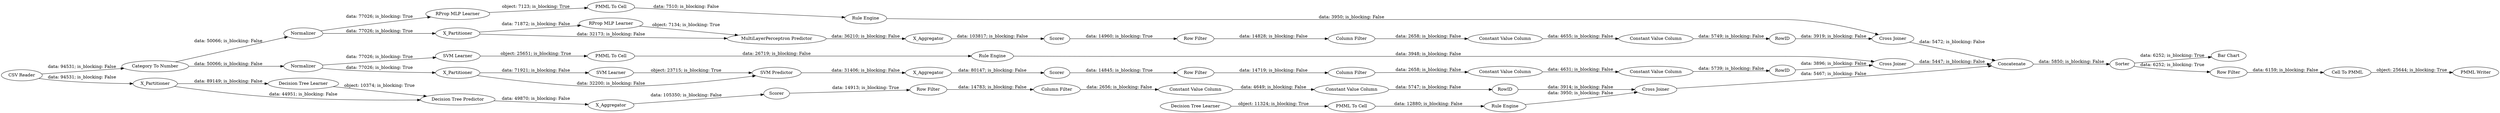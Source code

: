 digraph {
	"6062296398509054447_38" [label="Cross Joiner"]
	"-5084731274801653569_293" [label=RowID]
	"-759340083698529481_292" [label="Constant Value Column"]
	"-5084731274801653569_9" [label="Row Filter"]
	"-1492376385137068516_39" [label=Normalizer]
	"-759340083698529481_290" [label="Constant Value Column"]
	"1880744910040037129_33" [label="Decision Tree Learner"]
	"-1887727980474136826_7" [label=X_Aggregator]
	"-1492376385137068516_31" [label="RProp MLP Learner"]
	"1218159670859229474_59" [label="Bar Chart"]
	"-1887727980474136826_41" [label=Scorer]
	"1218159670859229474_53" [label="Row Filter"]
	"-5084731274801653569_294" [label="Column Filter"]
	"8321715191783251957_33" [label="SVM Learner"]
	"1218159670859229474_62" [label="CSV Reader"]
	"6062296398509054447_39" [label=Scorer]
	"599173020437313450_290" [label="Constant Value Column"]
	"-5084731274801653569_290" [label="Constant Value Column"]
	"7429056866870970992_22" [label="PMML To Cell"]
	"-1492376385137068516_7" [label=X_Aggregator]
	"599173020437313450_9" [label="Row Filter"]
	"1218159670859229474_54" [label="Cell To PMML"]
	"6062296398509054447_7" [label=X_Aggregator]
	"1218159670859229474_60" [label=Concatenate]
	"-759340083698529481_293" [label=RowID]
	"599173020437313450_294" [label="Column Filter"]
	"-1492376385137068516_40" [label=Scorer]
	"7429056866870970992_35" [label="RProp MLP Learner"]
	"8321715191783251957_35" [label="Rule Engine"]
	"-1887727980474136826_31" [label="SVM Learner"]
	"-1492376385137068516_2" [label=X_Partitioner]
	"8321715191783251957_34" [label="PMML To Cell"]
	"1880744910040037129_28" [label="PMML To Cell"]
	"1218159670859229474_58" [label="Category To Number"]
	"599173020437313450_292" [label="Constant Value Column"]
	"-5084731274801653569_292" [label="Constant Value Column"]
	"-759340083698529481_9" [label="Row Filter"]
	"7429056866870970992_34" [label="Rule Engine"]
	"1218159670859229474_52" [label=Sorter]
	"6062296398509054447_31" [label="Decision Tree Learner"]
	"1880744910040037129_34" [label="Rule Engine"]
	"-1492376385137068516_38" [label="Cross Joiner"]
	"6062296398509054447_2" [label=X_Partitioner]
	"-1887727980474136826_32" [label="SVM Predictor"]
	"1218159670859229474_61" [label="PMML Writer"]
	"-1887727980474136826_39" [label="Cross Joiner"]
	"-1887727980474136826_40" [label=Normalizer]
	"6062296398509054447_32" [label="Decision Tree Predictor"]
	"-759340083698529481_294" [label="Column Filter"]
	"-1492376385137068516_32" [label="MultiLayerPerceptron Predictor"]
	"599173020437313450_293" [label=RowID]
	"-1887727980474136826_2" [label=X_Partitioner]
	"8321715191783251957_35" -> "-1887727980474136826_39" [label="data: 3948; is_blocking: False"]
	"-1887727980474136826_41" -> "599173020437313450_9" [label="data: 14845; is_blocking: True"]
	"6062296398509054447_38" -> "1218159670859229474_60" [label="data: 5467; is_blocking: False"]
	"-1887727980474136826_39" -> "1218159670859229474_60" [label="data: 5447; is_blocking: False"]
	"1218159670859229474_58" -> "-1887727980474136826_40" [label="data: 50066; is_blocking: False"]
	"1218159670859229474_60" -> "1218159670859229474_52" [label="data: 5850; is_blocking: False"]
	"-1887727980474136826_7" -> "-1887727980474136826_41" [label="data: 80147; is_blocking: False"]
	"-759340083698529481_292" -> "-759340083698529481_293" [label="data: 5749; is_blocking: False"]
	"-1492376385137068516_32" -> "-1492376385137068516_7" [label="data: 36210; is_blocking: False"]
	"-1887727980474136826_2" -> "-1887727980474136826_32" [label="data: 32200; is_blocking: False"]
	"599173020437313450_292" -> "599173020437313450_293" [label="data: 5739; is_blocking: False"]
	"1218159670859229474_62" -> "6062296398509054447_2" [label="data: 94531; is_blocking: False"]
	"-5084731274801653569_292" -> "-5084731274801653569_293" [label="data: 5747; is_blocking: False"]
	"-759340083698529481_293" -> "-1492376385137068516_38" [label="data: 3919; is_blocking: False"]
	"7429056866870970992_22" -> "7429056866870970992_34" [label="data: 7510; is_blocking: False"]
	"-1492376385137068516_39" -> "-1492376385137068516_2" [label="data: 77026; is_blocking: True"]
	"6062296398509054447_7" -> "6062296398509054447_39" [label="data: 105350; is_blocking: False"]
	"-759340083698529481_294" -> "-759340083698529481_290" [label="data: 2658; is_blocking: False"]
	"8321715191783251957_34" -> "8321715191783251957_35" [label="data: 26719; is_blocking: False"]
	"-1887727980474136826_31" -> "-1887727980474136826_32" [label="object: 23715; is_blocking: True"]
	"1218159670859229474_52" -> "1218159670859229474_53" [label="data: 6252; is_blocking: True"]
	"8321715191783251957_33" -> "8321715191783251957_34" [label="object: 25651; is_blocking: True"]
	"6062296398509054447_39" -> "-5084731274801653569_9" [label="data: 14913; is_blocking: True"]
	"-1492376385137068516_7" -> "-1492376385137068516_40" [label="data: 103817; is_blocking: False"]
	"-759340083698529481_290" -> "-759340083698529481_292" [label="data: 4655; is_blocking: False"]
	"1880744910040037129_28" -> "1880744910040037129_34" [label="data: 12880; is_blocking: False"]
	"6062296398509054447_2" -> "6062296398509054447_31" [label="data: 89149; is_blocking: False"]
	"-5084731274801653569_293" -> "6062296398509054447_38" [label="data: 3914; is_blocking: False"]
	"-1492376385137068516_31" -> "-1492376385137068516_32" [label="object: 7134; is_blocking: True"]
	"7429056866870970992_34" -> "-1492376385137068516_38" [label="data: 3950; is_blocking: False"]
	"-1887727980474136826_40" -> "8321715191783251957_33" [label="data: 77026; is_blocking: True"]
	"6062296398509054447_31" -> "6062296398509054447_32" [label="object: 10374; is_blocking: True"]
	"-1492376385137068516_38" -> "1218159670859229474_60" [label="data: 5472; is_blocking: False"]
	"-5084731274801653569_294" -> "-5084731274801653569_290" [label="data: 2656; is_blocking: False"]
	"1880744910040037129_33" -> "1880744910040037129_28" [label="object: 11324; is_blocking: True"]
	"-759340083698529481_9" -> "-759340083698529481_294" [label="data: 14828; is_blocking: False"]
	"-1492376385137068516_40" -> "-759340083698529481_9" [label="data: 14960; is_blocking: True"]
	"599173020437313450_9" -> "599173020437313450_294" [label="data: 14719; is_blocking: False"]
	"599173020437313450_293" -> "-1887727980474136826_39" [label="data: 3896; is_blocking: False"]
	"-5084731274801653569_9" -> "-5084731274801653569_294" [label="data: 14783; is_blocking: False"]
	"-1887727980474136826_40" -> "-1887727980474136826_2" [label="data: 77026; is_blocking: True"]
	"1880744910040037129_34" -> "6062296398509054447_38" [label="data: 3950; is_blocking: False"]
	"599173020437313450_290" -> "599173020437313450_292" [label="data: 4631; is_blocking: False"]
	"1218159670859229474_54" -> "1218159670859229474_61" [label="object: 25644; is_blocking: True"]
	"-1492376385137068516_39" -> "7429056866870970992_35" [label="data: 77026; is_blocking: True"]
	"6062296398509054447_32" -> "6062296398509054447_7" [label="data: 49870; is_blocking: False"]
	"-1887727980474136826_2" -> "-1887727980474136826_31" [label="data: 71921; is_blocking: False"]
	"1218159670859229474_53" -> "1218159670859229474_54" [label="data: 6159; is_blocking: False"]
	"7429056866870970992_35" -> "7429056866870970992_22" [label="object: 7123; is_blocking: True"]
	"1218159670859229474_52" -> "1218159670859229474_59" [label="data: 6252; is_blocking: True"]
	"-1492376385137068516_2" -> "-1492376385137068516_32" [label="data: 32173; is_blocking: False"]
	"1218159670859229474_62" -> "1218159670859229474_58" [label="data: 94531; is_blocking: False"]
	"599173020437313450_294" -> "599173020437313450_290" [label="data: 2658; is_blocking: False"]
	"-5084731274801653569_290" -> "-5084731274801653569_292" [label="data: 4649; is_blocking: False"]
	"6062296398509054447_2" -> "6062296398509054447_32" [label="data: 44951; is_blocking: False"]
	"1218159670859229474_58" -> "-1492376385137068516_39" [label="data: 50066; is_blocking: False"]
	"-1492376385137068516_2" -> "-1492376385137068516_31" [label="data: 71872; is_blocking: False"]
	"-1887727980474136826_32" -> "-1887727980474136826_7" [label="data: 31406; is_blocking: False"]
	rankdir=LR
}
